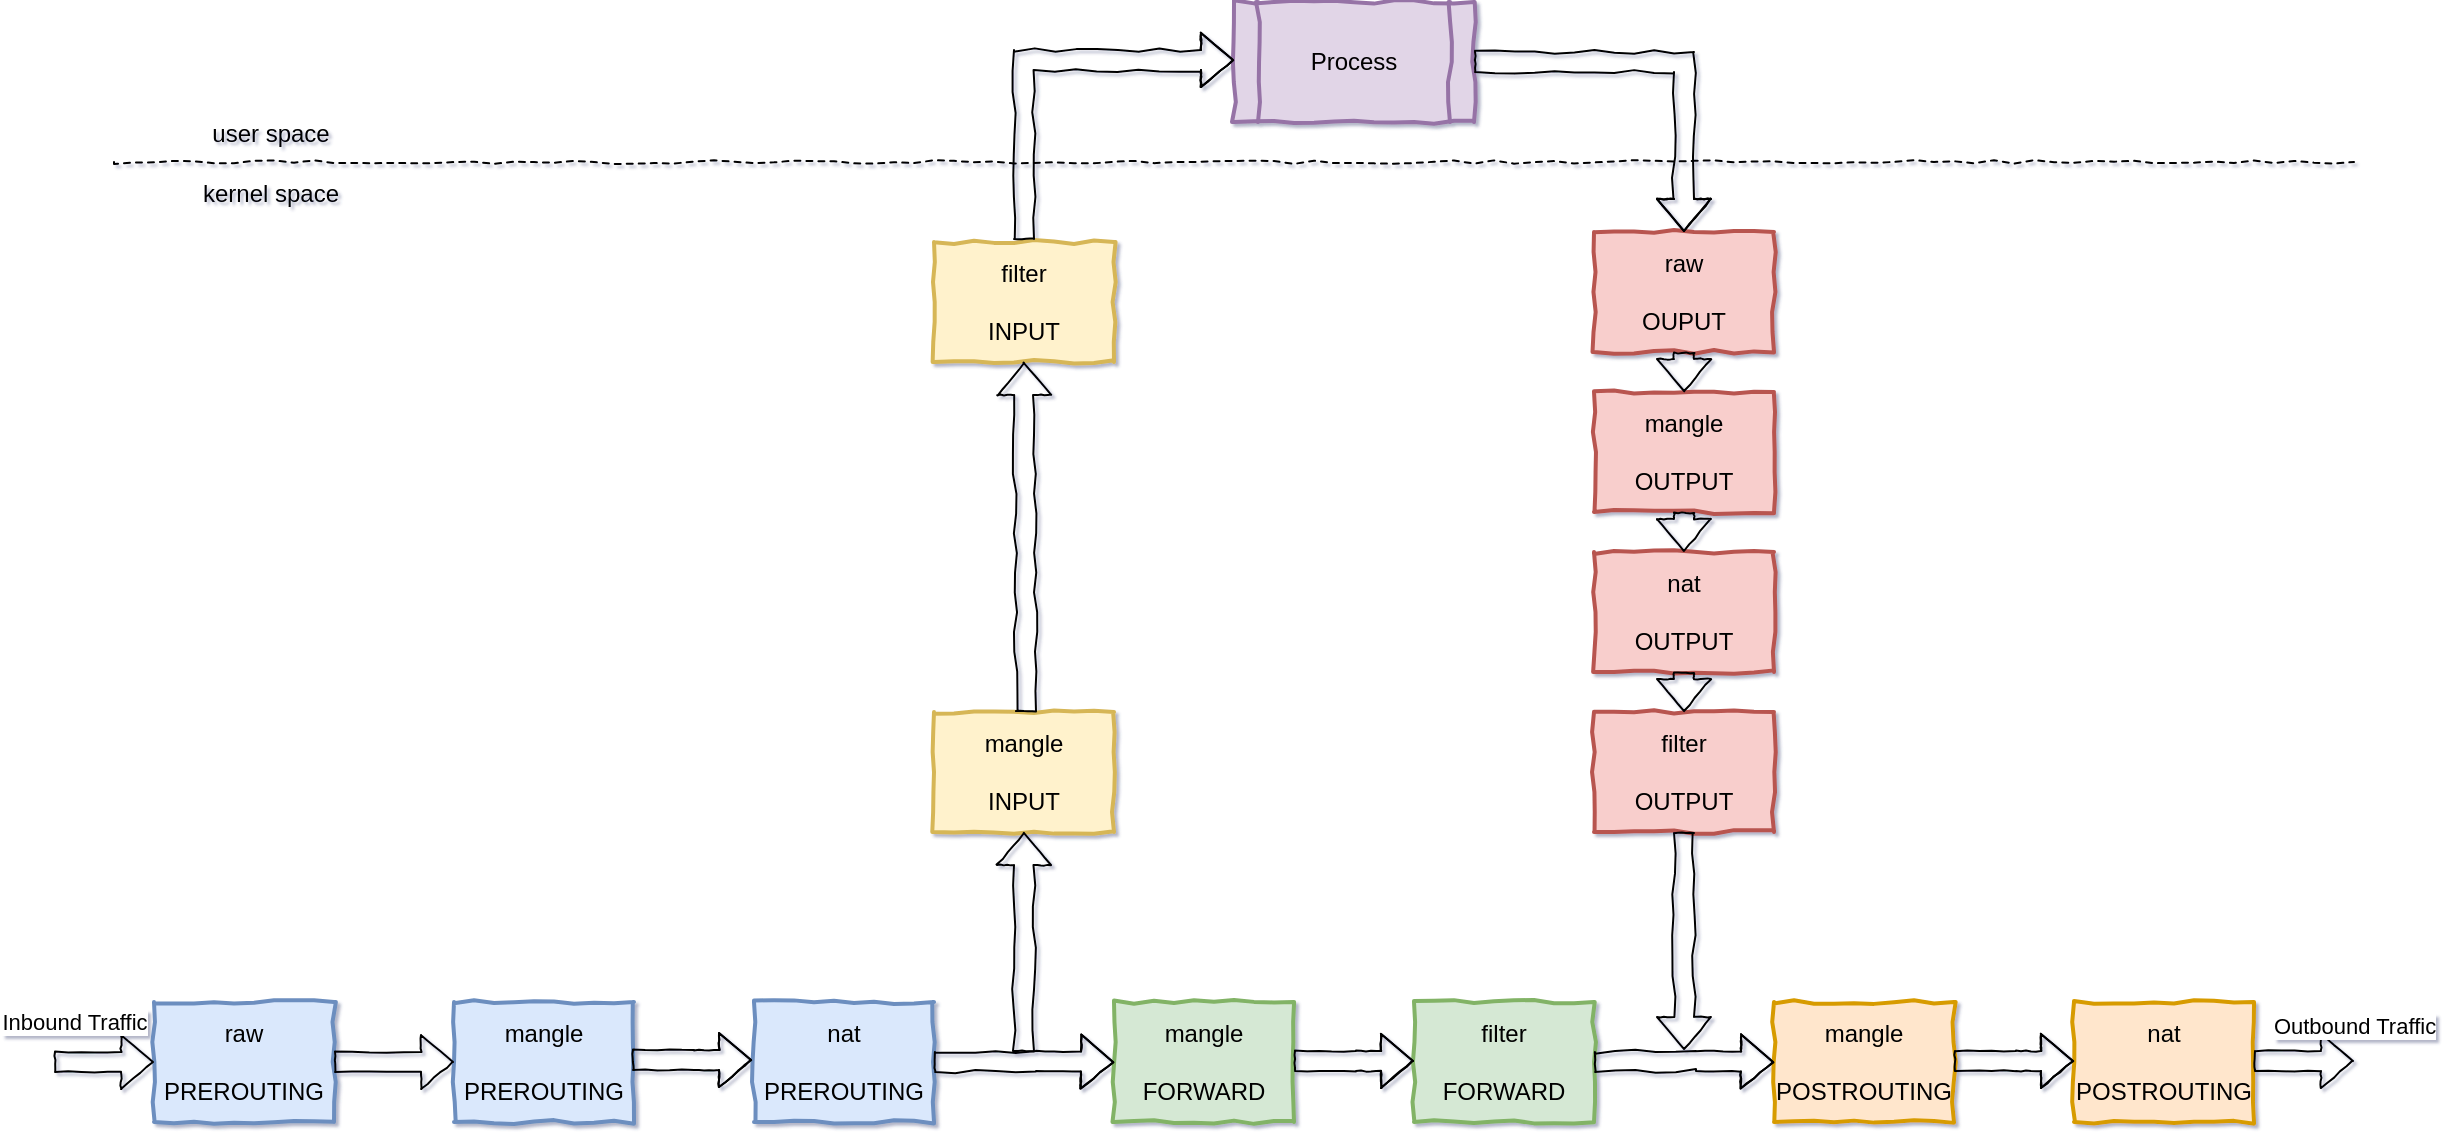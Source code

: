 <mxfile version="20.2.3" type="github">
  <diagram name="Page-1" id="c7558073-3199-34d8-9f00-42111426c3f3">
    <mxGraphModel dx="1214" dy="676" grid="1" gridSize="10" guides="1" tooltips="1" connect="1" arrows="1" fold="1" page="1" pageScale="1" pageWidth="826" pageHeight="1169" background="none" math="0" shadow="1">
      <root>
        <mxCell id="0" />
        <mxCell id="1" parent="0" />
        <mxCell id="MUbhbubisqaddHKLi_dW-97" value="raw&#xa;&#xa;PREROUTING" style="whiteSpace=wrap;align=center;verticalAlign=middle;fontStyle=0;strokeWidth=2;fillColor=#dae8fc;strokeColor=#6c8ebf;comic=1;" parent="1" vertex="1">
          <mxGeometry x="100" y="580" width="90" height="60" as="geometry" />
        </mxCell>
        <mxCell id="MUbhbubisqaddHKLi_dW-98" value="mangle&#xa;&#xa;PREROUTING" style="whiteSpace=wrap;align=center;verticalAlign=middle;fontStyle=0;strokeWidth=2;fillColor=#dae8fc;strokeColor=#6c8ebf;comic=1;" parent="1" vertex="1">
          <mxGeometry x="250" y="580" width="90" height="60" as="geometry" />
        </mxCell>
        <mxCell id="MUbhbubisqaddHKLi_dW-99" value="nat&#xa;&#xa;PREROUTING" style="whiteSpace=wrap;align=center;verticalAlign=middle;fontStyle=0;strokeWidth=2;fillColor=#dae8fc;strokeColor=#6c8ebf;comic=1;" parent="1" vertex="1">
          <mxGeometry x="400" y="580" width="90" height="60" as="geometry" />
        </mxCell>
        <mxCell id="MUbhbubisqaddHKLi_dW-100" value="Inbound Traffic" style="shape=flexArrow;endArrow=classic;html=1;rounded=0;endWidth=16;endSize=5;comic=1;verticalAlign=bottom;" parent="1" edge="1">
          <mxGeometry x="-0.6" y="11" width="50" height="50" relative="1" as="geometry">
            <mxPoint x="50" y="610" as="sourcePoint" />
            <mxPoint x="100" y="610" as="targetPoint" />
            <mxPoint as="offset" />
          </mxGeometry>
        </mxCell>
        <mxCell id="MUbhbubisqaddHKLi_dW-101" value="" style="shape=flexArrow;endArrow=classic;html=1;rounded=0;endWidth=16;endSize=5;comic=1;exitX=1;exitY=0.5;exitDx=0;exitDy=0;" parent="1" source="MUbhbubisqaddHKLi_dW-97" edge="1">
          <mxGeometry width="50" height="50" relative="1" as="geometry">
            <mxPoint x="200" y="610" as="sourcePoint" />
            <mxPoint x="250" y="610" as="targetPoint" />
          </mxGeometry>
        </mxCell>
        <mxCell id="MUbhbubisqaddHKLi_dW-105" value="" style="shape=flexArrow;endArrow=classic;html=1;rounded=0;endWidth=16;endSize=5;comic=1;exitX=1;exitY=0.5;exitDx=0;exitDy=0;" parent="1" edge="1">
          <mxGeometry width="50" height="50" relative="1" as="geometry">
            <mxPoint x="339" y="609" as="sourcePoint" />
            <mxPoint x="399" y="609" as="targetPoint" />
            <Array as="points">
              <mxPoint x="370" y="609" />
            </Array>
          </mxGeometry>
        </mxCell>
        <mxCell id="MUbhbubisqaddHKLi_dW-108" value="mangle&#xa;&#xa;FORWARD" style="whiteSpace=wrap;align=center;verticalAlign=middle;fontStyle=0;strokeWidth=2;fillColor=#d5e8d4;strokeColor=#82b366;comic=1;" parent="1" vertex="1">
          <mxGeometry x="580" y="580" width="90" height="60" as="geometry" />
        </mxCell>
        <mxCell id="MUbhbubisqaddHKLi_dW-109" value="filter&#xa;&#xa;FORWARD" style="whiteSpace=wrap;align=center;verticalAlign=middle;fontStyle=0;strokeWidth=2;fillColor=#d5e8d4;strokeColor=#82b366;comic=1;" parent="1" vertex="1">
          <mxGeometry x="730" y="580" width="90" height="60" as="geometry" />
        </mxCell>
        <mxCell id="MUbhbubisqaddHKLi_dW-110" value="mangle&#xa;&#xa;POSTROUTING" style="whiteSpace=wrap;align=center;verticalAlign=middle;fontStyle=0;strokeWidth=2;fillColor=#ffe6cc;strokeColor=#d79b00;comic=1;" parent="1" vertex="1">
          <mxGeometry x="910" y="580" width="90" height="60" as="geometry" />
        </mxCell>
        <mxCell id="MUbhbubisqaddHKLi_dW-111" value="nat&#xa;&#xa;POSTROUTING" style="whiteSpace=wrap;align=center;verticalAlign=middle;fontStyle=0;strokeWidth=2;fillColor=#ffe6cc;strokeColor=#d79b00;comic=1;" parent="1" vertex="1">
          <mxGeometry x="1060" y="580" width="90" height="60" as="geometry" />
        </mxCell>
        <mxCell id="MUbhbubisqaddHKLi_dW-112" value="Outbound Traffic" style="shape=flexArrow;endArrow=classic;html=1;rounded=0;endWidth=16;endSize=5;comic=1;verticalAlign=bottom;" parent="1" edge="1">
          <mxGeometry x="1" y="10" width="50" height="50" relative="1" as="geometry">
            <mxPoint x="1150" y="609.5" as="sourcePoint" />
            <mxPoint x="1200" y="609.5" as="targetPoint" />
            <mxPoint y="1" as="offset" />
          </mxGeometry>
        </mxCell>
        <mxCell id="MUbhbubisqaddHKLi_dW-113" value="" style="shape=flexArrow;endArrow=classic;html=1;rounded=0;endWidth=16;endSize=5;comic=1;exitX=1;exitY=0.5;exitDx=0;exitDy=0;entryX=0;entryY=0.5;entryDx=0;entryDy=0;" parent="1" source="MUbhbubisqaddHKLi_dW-99" target="MUbhbubisqaddHKLi_dW-108" edge="1">
          <mxGeometry width="50" height="50" relative="1" as="geometry">
            <mxPoint x="510" y="609.5" as="sourcePoint" />
            <mxPoint x="570" y="609.5" as="targetPoint" />
            <Array as="points">
              <mxPoint x="541" y="609.5" />
            </Array>
          </mxGeometry>
        </mxCell>
        <mxCell id="MUbhbubisqaddHKLi_dW-114" value="" style="shape=flexArrow;endArrow=classic;html=1;rounded=0;endWidth=16;endSize=5;comic=1;exitX=1;exitY=0.5;exitDx=0;exitDy=0;" parent="1" edge="1">
          <mxGeometry width="50" height="50" relative="1" as="geometry">
            <mxPoint x="670" y="609.5" as="sourcePoint" />
            <mxPoint x="730" y="609.5" as="targetPoint" />
            <Array as="points">
              <mxPoint x="701" y="609.5" />
            </Array>
          </mxGeometry>
        </mxCell>
        <mxCell id="MUbhbubisqaddHKLi_dW-115" value="" style="shape=flexArrow;endArrow=classic;html=1;rounded=0;endWidth=16;endSize=5;comic=1;exitX=1;exitY=0.5;exitDx=0;exitDy=0;" parent="1" edge="1">
          <mxGeometry width="50" height="50" relative="1" as="geometry">
            <mxPoint x="1000" y="609.5" as="sourcePoint" />
            <mxPoint x="1060" y="609.5" as="targetPoint" />
            <Array as="points">
              <mxPoint x="1031" y="609.5" />
            </Array>
          </mxGeometry>
        </mxCell>
        <mxCell id="MUbhbubisqaddHKLi_dW-116" value="" style="shape=flexArrow;endArrow=classic;html=1;rounded=0;endWidth=16;endSize=5;comic=1;exitX=1;exitY=0.5;exitDx=0;exitDy=0;entryX=0;entryY=0.5;entryDx=0;entryDy=0;" parent="1" target="MUbhbubisqaddHKLi_dW-110" edge="1">
          <mxGeometry width="50" height="50" relative="1" as="geometry">
            <mxPoint x="820" y="610" as="sourcePoint" />
            <mxPoint x="900" y="609.5" as="targetPoint" />
            <Array as="points">
              <mxPoint x="871" y="609.5" />
            </Array>
          </mxGeometry>
        </mxCell>
        <mxCell id="MUbhbubisqaddHKLi_dW-117" value="filter&#xa;&#xa;INPUT" style="whiteSpace=wrap;align=center;verticalAlign=middle;fontStyle=0;strokeWidth=2;fillColor=#fff2cc;strokeColor=#d6b656;comic=1;" parent="1" vertex="1">
          <mxGeometry x="490" y="200" width="90" height="60" as="geometry" />
        </mxCell>
        <mxCell id="MUbhbubisqaddHKLi_dW-118" value="mangle&#xa;&#xa;INPUT" style="whiteSpace=wrap;align=center;verticalAlign=middle;fontStyle=0;strokeWidth=2;fillColor=#fff2cc;strokeColor=#d6b656;comic=1;" parent="1" vertex="1">
          <mxGeometry x="490" y="435" width="90" height="60" as="geometry" />
        </mxCell>
        <mxCell id="MUbhbubisqaddHKLi_dW-119" value="Process" style="shape=process;whiteSpace=wrap;html=1;backgroundOutline=1;comic=1;strokeColor=#9673a6;strokeWidth=2;fillColor=#e1d5e7;" parent="1" vertex="1">
          <mxGeometry x="640" y="80" width="120" height="60" as="geometry" />
        </mxCell>
        <mxCell id="MUbhbubisqaddHKLi_dW-120" value="filter&#xa;&#xa;OUTPUT" style="whiteSpace=wrap;align=center;verticalAlign=middle;fontStyle=0;strokeWidth=2;fillColor=#f8cecc;strokeColor=#b85450;comic=1;" parent="1" vertex="1">
          <mxGeometry x="820" y="435" width="90" height="60" as="geometry" />
        </mxCell>
        <mxCell id="MUbhbubisqaddHKLi_dW-121" value="nat&#xa;&#xa;OUTPUT" style="whiteSpace=wrap;align=center;verticalAlign=middle;fontStyle=0;strokeWidth=2;fillColor=#f8cecc;strokeColor=#b85450;comic=1;" parent="1" vertex="1">
          <mxGeometry x="820" y="355" width="90" height="60" as="geometry" />
        </mxCell>
        <mxCell id="MUbhbubisqaddHKLi_dW-122" value="mangle&#xa;&#xa;OUTPUT" style="whiteSpace=wrap;align=center;verticalAlign=middle;fontStyle=0;strokeWidth=2;fillColor=#f8cecc;strokeColor=#b85450;comic=1;" parent="1" vertex="1">
          <mxGeometry x="820" y="275" width="90" height="60" as="geometry" />
        </mxCell>
        <mxCell id="MUbhbubisqaddHKLi_dW-123" value="raw&#xa;&#xa;OUPUT" style="whiteSpace=wrap;align=center;verticalAlign=middle;fontStyle=0;strokeWidth=2;fillColor=#f8cecc;strokeColor=#b85450;comic=1;" parent="1" vertex="1">
          <mxGeometry x="820" y="195" width="90" height="60" as="geometry" />
        </mxCell>
        <mxCell id="MUbhbubisqaddHKLi_dW-124" value="" style="shape=flexArrow;endArrow=classic;html=1;rounded=0;endWidth=16;endSize=5;comic=1;entryX=0.5;entryY=1;entryDx=0;entryDy=0;" parent="1" edge="1">
          <mxGeometry width="50" height="50" relative="1" as="geometry">
            <mxPoint x="535" y="605" as="sourcePoint" />
            <mxPoint x="535" y="495" as="targetPoint" />
            <Array as="points" />
          </mxGeometry>
        </mxCell>
        <mxCell id="MUbhbubisqaddHKLi_dW-125" value="" style="shape=flexArrow;endArrow=classic;html=1;rounded=0;endWidth=16;endSize=5;comic=1;entryX=0.5;entryY=1;entryDx=0;entryDy=0;" parent="1" target="MUbhbubisqaddHKLi_dW-117" edge="1">
          <mxGeometry width="50" height="50" relative="1" as="geometry">
            <mxPoint x="536" y="435" as="sourcePoint" />
            <mxPoint x="536" y="325" as="targetPoint" />
            <Array as="points" />
          </mxGeometry>
        </mxCell>
        <mxCell id="MUbhbubisqaddHKLi_dW-126" value="" style="shape=flexArrow;endArrow=classic;html=1;rounded=0;endWidth=16;endSize=5;comic=1;entryX=0;entryY=0.5;entryDx=0;entryDy=0;exitX=0.5;exitY=0;exitDx=0;exitDy=0;" parent="1" edge="1">
          <mxGeometry width="50" height="50" relative="1" as="geometry">
            <mxPoint x="535" y="199" as="sourcePoint" />
            <mxPoint x="640" y="109" as="targetPoint" />
            <Array as="points">
              <mxPoint x="535" y="109" />
            </Array>
          </mxGeometry>
        </mxCell>
        <mxCell id="MUbhbubisqaddHKLi_dW-127" value="" style="shape=flexArrow;endArrow=classic;html=1;rounded=0;endWidth=16;endSize=5;comic=1;entryX=0.5;entryY=0;entryDx=0;entryDy=0;exitX=1;exitY=0.5;exitDx=0;exitDy=0;" parent="1" source="MUbhbubisqaddHKLi_dW-119" target="MUbhbubisqaddHKLi_dW-123" edge="1">
          <mxGeometry width="50" height="50" relative="1" as="geometry">
            <mxPoint x="546" y="445" as="sourcePoint" />
            <mxPoint x="545" y="270" as="targetPoint" />
            <Array as="points">
              <mxPoint x="865" y="110" />
            </Array>
          </mxGeometry>
        </mxCell>
        <mxCell id="MUbhbubisqaddHKLi_dW-128" value="" style="shape=flexArrow;endArrow=classic;html=1;rounded=0;endWidth=16;endSize=5;comic=1;exitX=0.5;exitY=1;exitDx=0;exitDy=0;" parent="1" source="MUbhbubisqaddHKLi_dW-120" edge="1">
          <mxGeometry width="50" height="50" relative="1" as="geometry">
            <mxPoint x="865" y="499" as="sourcePoint" />
            <mxPoint x="865" y="604" as="targetPoint" />
            <Array as="points" />
          </mxGeometry>
        </mxCell>
        <mxCell id="MUbhbubisqaddHKLi_dW-130" value="" style="shape=flexArrow;endArrow=classic;html=1;rounded=0;endWidth=16;endSize=5;comic=1;exitX=0.5;exitY=1;exitDx=0;exitDy=0;entryX=0.5;entryY=0;entryDx=0;entryDy=0;" parent="1" source="MUbhbubisqaddHKLi_dW-123" target="MUbhbubisqaddHKLi_dW-122" edge="1">
          <mxGeometry width="50" height="50" relative="1" as="geometry">
            <mxPoint x="952" y="439" as="sourcePoint" />
            <mxPoint x="952" y="548" as="targetPoint" />
            <Array as="points" />
          </mxGeometry>
        </mxCell>
        <mxCell id="MUbhbubisqaddHKLi_dW-131" value="" style="shape=flexArrow;endArrow=classic;html=1;rounded=0;endWidth=16;endSize=5;comic=1;exitX=0.5;exitY=1;exitDx=0;exitDy=0;entryX=0.5;entryY=0;entryDx=0;entryDy=0;" parent="1" source="MUbhbubisqaddHKLi_dW-122" target="MUbhbubisqaddHKLi_dW-121" edge="1">
          <mxGeometry width="50" height="50" relative="1" as="geometry">
            <mxPoint x="1080" y="355" as="sourcePoint" />
            <mxPoint x="1080" y="464" as="targetPoint" />
            <Array as="points" />
          </mxGeometry>
        </mxCell>
        <mxCell id="MUbhbubisqaddHKLi_dW-132" value="" style="shape=flexArrow;endArrow=classic;html=1;rounded=0;endWidth=16;endSize=5;comic=1;exitX=0.5;exitY=1;exitDx=0;exitDy=0;entryX=0.5;entryY=0;entryDx=0;entryDy=0;" parent="1" source="MUbhbubisqaddHKLi_dW-121" target="MUbhbubisqaddHKLi_dW-120" edge="1">
          <mxGeometry width="50" height="50" relative="1" as="geometry">
            <mxPoint x="1090" y="386" as="sourcePoint" />
            <mxPoint x="1090" y="495" as="targetPoint" />
            <Array as="points" />
          </mxGeometry>
        </mxCell>
        <mxCell id="MUbhbubisqaddHKLi_dW-133" value="" style="endArrow=none;dashed=1;html=1;rounded=0;comic=1;" parent="1" edge="1">
          <mxGeometry width="50" height="50" relative="1" as="geometry">
            <mxPoint x="80" y="160" as="sourcePoint" />
            <mxPoint x="1200" y="160" as="targetPoint" />
          </mxGeometry>
        </mxCell>
        <mxCell id="MUbhbubisqaddHKLi_dW-134" value="kernel space" style="text;html=1;align=center;verticalAlign=middle;resizable=0;points=[];autosize=1;strokeColor=none;fillColor=none;" parent="1" vertex="1">
          <mxGeometry x="113" y="161" width="90" height="30" as="geometry" />
        </mxCell>
        <mxCell id="MUbhbubisqaddHKLi_dW-135" value="user space" style="text;html=1;align=center;verticalAlign=middle;resizable=0;points=[];autosize=1;strokeColor=none;fillColor=none;" parent="1" vertex="1">
          <mxGeometry x="118" y="131" width="80" height="30" as="geometry" />
        </mxCell>
      </root>
    </mxGraphModel>
  </diagram>
</mxfile>
